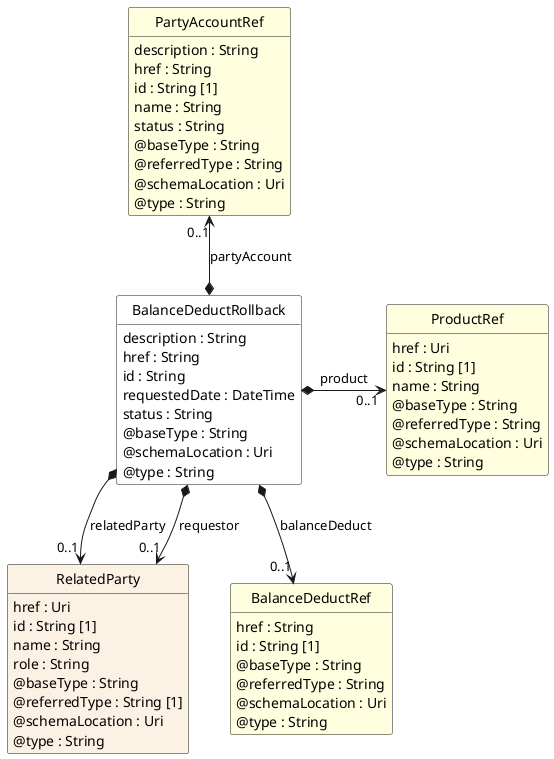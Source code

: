 @startuml
hide circle
hide methods
hide stereotype
show <<Enumeration>> stereotype
skinparam class {
   BackgroundColor<<Enumeration>> #E6F5F7
   BackgroundColor<<Ref>> #FFFFE0
   BackgroundColor<<Pivot>> #FFFFFFF
   BackgroundColor<<SimpleType>> #E2F0DA
   BackgroundColor #FCF2E3
}

class BalanceDeductRollback <<Pivot>> {
    description : String
    href : String
    id : String
    requestedDate : DateTime
    status : String
    @baseType : String
    @schemaLocation : Uri
    @type : String
}

class ProductRef  <<Ref>> {
    href : Uri
    id : String [1]
    name : String
    @baseType : String
    @referredType : String
    @schemaLocation : Uri
    @type : String
}

class RelatedParty  {
    href : Uri
    id : String [1]
    name : String
    role : String
    @baseType : String
    @referredType : String [1]
    @schemaLocation : Uri
    @type : String
}

class PartyAccountRef  <<Ref>> {
    description : String
    href : String
    id : String [1]
    name : String
    status : String
    @baseType : String
    @referredType : String
    @schemaLocation : Uri
    @type : String
}

class BalanceDeductRef  <<Ref>> {
    href : String
    id : String [1]
    @baseType : String
    @referredType : String
    @schemaLocation : Uri
    @type : String
}

BalanceDeductRollback *-right-> "0..1" ProductRef : product

PartyAccountRef "0..1" <--* BalanceDeductRollback : partyAccount

BalanceDeductRollback *-->  "0..1" RelatedParty : relatedParty

BalanceDeductRollback *-->  "0..1" RelatedParty : requestor

BalanceDeductRollback *-->  "0..1" BalanceDeductRef : balanceDeduct

@enduml